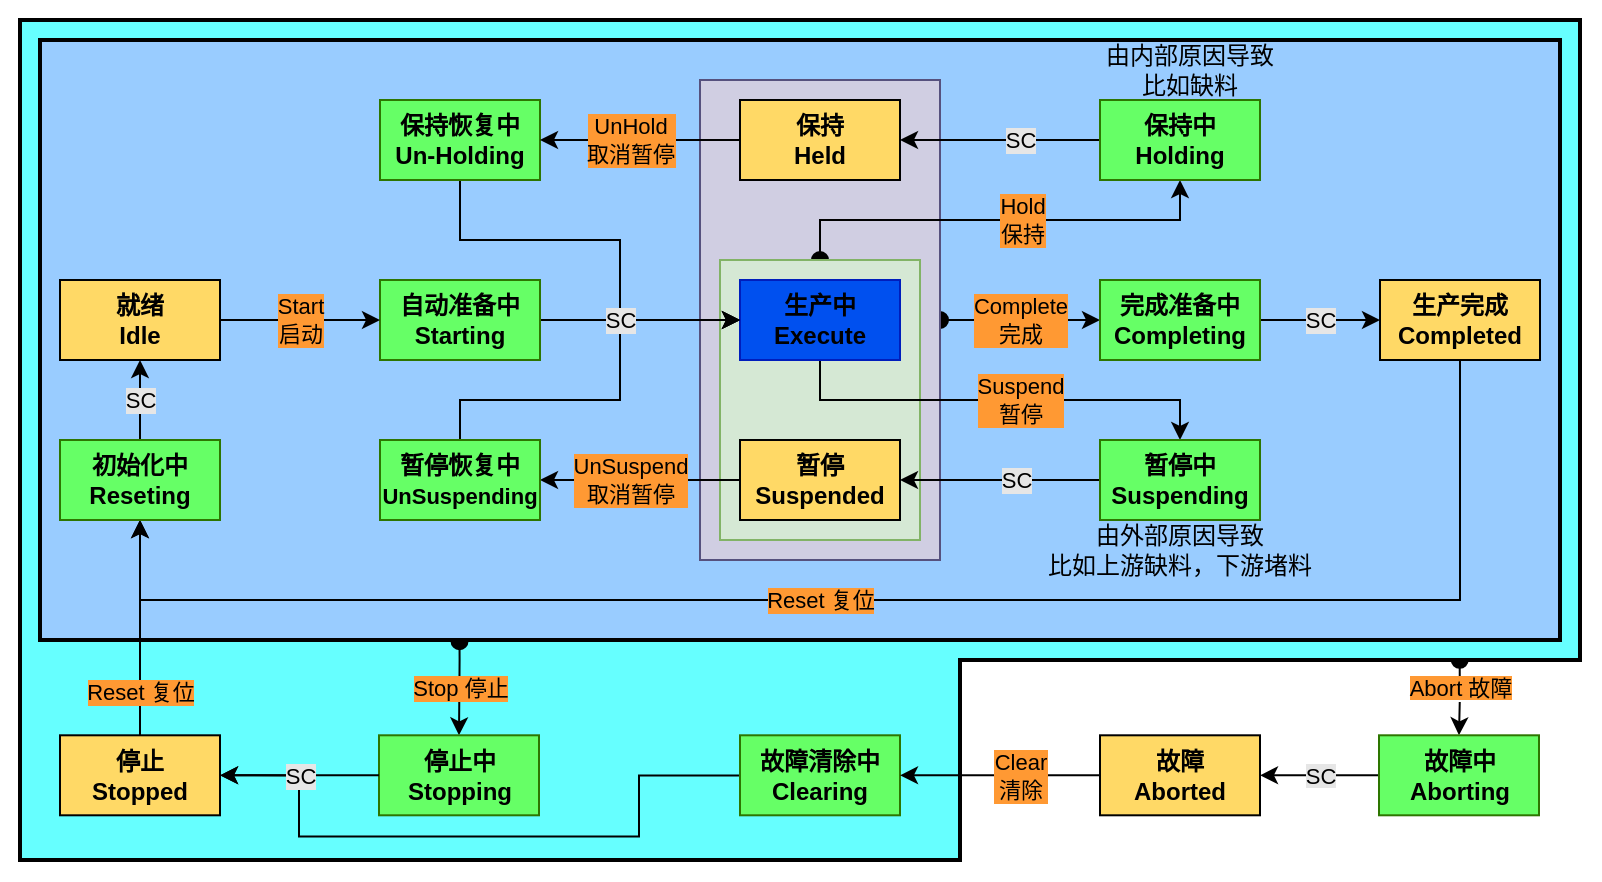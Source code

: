 <mxfile version="26.2.2">
  <diagram id="3EkDdmh-d5w6xEZ_ysIs" name="第 1 页">
    <mxGraphModel dx="1118" dy="679" grid="1" gridSize="10" guides="1" tooltips="1" connect="1" arrows="1" fold="1" page="1" pageScale="1" pageWidth="3300" pageHeight="2339" math="0" shadow="0">
      <root>
        <mxCell id="0" />
        <mxCell id="1" parent="0" />
        <mxCell id="hQcR-7MefG9fk85xLMi1-96" value="" style="rounded=0;whiteSpace=wrap;html=1;fontSize=12;strokeColor=none;" vertex="1" parent="1">
          <mxGeometry x="80" y="80" width="800" height="440" as="geometry" />
        </mxCell>
        <mxCell id="hQcR-7MefG9fk85xLMi1-77" value="" style="rounded=0;whiteSpace=wrap;html=1;strokeWidth=2;fontSize=12;fontColor=#000000;fillColor=#66FFFF;" vertex="1" parent="1">
          <mxGeometry x="90" y="90" width="780" height="420" as="geometry" />
        </mxCell>
        <mxCell id="hQcR-7MefG9fk85xLMi1-81" value="" style="rounded=0;whiteSpace=wrap;html=1;strokeWidth=2;fontSize=12;strokeColor=default;" vertex="1" parent="1">
          <mxGeometry x="560" y="410" width="310" height="100" as="geometry" />
        </mxCell>
        <mxCell id="hQcR-7MefG9fk85xLMi1-80" value="Stop 停止" style="edgeStyle=orthogonalEdgeStyle;rounded=0;orthogonalLoop=1;jettySize=auto;html=1;entryX=0.5;entryY=0;entryDx=0;entryDy=0;startArrow=oval;startFill=1;startSize=8;exitX=0.276;exitY=1.002;exitDx=0;exitDy=0;exitPerimeter=0;labelBackgroundColor=#FF9933;" edge="1" parent="1">
          <mxGeometry x="0.001" relative="1" as="geometry">
            <mxPoint x="309.76" y="400.58" as="sourcePoint" />
            <mxPoint x="309.5" y="447.65" as="targetPoint" />
            <Array as="points">
              <mxPoint x="309.5" y="410" />
              <mxPoint x="309.5" y="410" />
            </Array>
            <mxPoint as="offset" />
          </mxGeometry>
        </mxCell>
        <mxCell id="hQcR-7MefG9fk85xLMi1-73" value="" style="rounded=0;whiteSpace=wrap;html=1;fontSize=12;fillColor=#99CCFF;strokeColor=#000000;strokeWidth=2;" vertex="1" parent="1">
          <mxGeometry x="100" y="100" width="760" height="300" as="geometry" />
        </mxCell>
        <mxCell id="hQcR-7MefG9fk85xLMi1-28" value="" style="edgeStyle=orthogonalEdgeStyle;rounded=0;orthogonalLoop=1;jettySize=auto;html=1;startArrow=oval;startFill=1;startSize=8;" edge="1" parent="1" source="hQcR-7MefG9fk85xLMi1-26" target="hQcR-7MefG9fk85xLMi1-27">
          <mxGeometry relative="1" as="geometry" />
        </mxCell>
        <mxCell id="hQcR-7MefG9fk85xLMi1-29" value="Complete&lt;div&gt;完成&lt;/div&gt;" style="edgeLabel;html=1;align=center;verticalAlign=middle;resizable=0;points=[];labelBackgroundColor=#FF9933;" vertex="1" connectable="0" parent="hQcR-7MefG9fk85xLMi1-28">
          <mxGeometry x="-0.25" y="-1" relative="1" as="geometry">
            <mxPoint x="10" y="-1" as="offset" />
          </mxGeometry>
        </mxCell>
        <mxCell id="hQcR-7MefG9fk85xLMi1-26" value="" style="rounded=0;whiteSpace=wrap;html=1;fillColor=#d0cee2;strokeColor=#56517e;" vertex="1" parent="1">
          <mxGeometry x="430" y="120" width="120" height="240" as="geometry" />
        </mxCell>
        <mxCell id="hQcR-7MefG9fk85xLMi1-35" style="edgeStyle=orthogonalEdgeStyle;rounded=0;orthogonalLoop=1;jettySize=auto;html=1;startArrow=oval;startFill=1;startSize=8;" edge="1" parent="1" source="hQcR-7MefG9fk85xLMi1-25" target="hQcR-7MefG9fk85xLMi1-33">
          <mxGeometry relative="1" as="geometry">
            <Array as="points">
              <mxPoint x="490" y="190" />
              <mxPoint x="670" y="190" />
            </Array>
          </mxGeometry>
        </mxCell>
        <mxCell id="hQcR-7MefG9fk85xLMi1-36" value="Hold&lt;div&gt;保持&lt;/div&gt;" style="edgeLabel;html=1;align=center;verticalAlign=middle;resizable=0;points=[];labelBackgroundColor=#FF9933;" vertex="1" connectable="0" parent="hQcR-7MefG9fk85xLMi1-35">
          <mxGeometry x="0.23" y="-3" relative="1" as="geometry">
            <mxPoint x="-15" y="-3" as="offset" />
          </mxGeometry>
        </mxCell>
        <mxCell id="hQcR-7MefG9fk85xLMi1-25" value="" style="rounded=0;whiteSpace=wrap;html=1;fillColor=#d5e8d4;strokeColor=#82b366;" vertex="1" parent="1">
          <mxGeometry x="440" y="210" width="100" height="140" as="geometry" />
        </mxCell>
        <mxCell id="hQcR-7MefG9fk85xLMi1-38" style="edgeStyle=orthogonalEdgeStyle;rounded=0;orthogonalLoop=1;jettySize=auto;html=1;entryX=0.5;entryY=0;entryDx=0;entryDy=0;" edge="1" parent="1" source="hQcR-7MefG9fk85xLMi1-22" target="hQcR-7MefG9fk85xLMi1-37">
          <mxGeometry relative="1" as="geometry">
            <Array as="points">
              <mxPoint x="490" y="280" />
              <mxPoint x="670" y="280" />
            </Array>
          </mxGeometry>
        </mxCell>
        <mxCell id="hQcR-7MefG9fk85xLMi1-39" value="Suspend&lt;div&gt;暂停&lt;/div&gt;" style="edgeLabel;html=1;align=center;verticalAlign=middle;resizable=0;points=[];labelBackgroundColor=#FF9933;" vertex="1" connectable="0" parent="hQcR-7MefG9fk85xLMi1-38">
          <mxGeometry x="0.147" y="1" relative="1" as="geometry">
            <mxPoint x="-6" y="1" as="offset" />
          </mxGeometry>
        </mxCell>
        <mxCell id="hQcR-7MefG9fk85xLMi1-22" value="&lt;font color=&quot;#000000&quot;&gt;生产中&lt;br&gt;Execute&lt;/font&gt;" style="rounded=0;whiteSpace=wrap;html=1;fillColor=#0050ef;fontColor=#ffffff;strokeColor=#001DBC;fontStyle=1" vertex="1" parent="1">
          <mxGeometry x="450" y="220" width="80" height="40" as="geometry" />
        </mxCell>
        <mxCell id="hQcR-7MefG9fk85xLMi1-52" style="edgeStyle=orthogonalEdgeStyle;rounded=0;orthogonalLoop=1;jettySize=auto;html=1;entryX=1;entryY=0.5;entryDx=0;entryDy=0;" edge="1" parent="1" source="hQcR-7MefG9fk85xLMi1-23" target="hQcR-7MefG9fk85xLMi1-44">
          <mxGeometry relative="1" as="geometry" />
        </mxCell>
        <mxCell id="hQcR-7MefG9fk85xLMi1-55" value="UnSuspend&lt;div&gt;取消暂停&lt;/div&gt;" style="edgeLabel;html=1;align=center;verticalAlign=middle;resizable=0;points=[];labelBackgroundColor=#FF9933;" vertex="1" connectable="0" parent="hQcR-7MefG9fk85xLMi1-52">
          <mxGeometry x="-0.034" y="-2" relative="1" as="geometry">
            <mxPoint x="-7" y="2" as="offset" />
          </mxGeometry>
        </mxCell>
        <mxCell id="hQcR-7MefG9fk85xLMi1-23" value="&lt;b&gt;暂停&lt;br&gt;Suspended&lt;br&gt;&lt;/b&gt;" style="rounded=0;whiteSpace=wrap;html=1;fillColor=#FFD966;" vertex="1" parent="1">
          <mxGeometry x="450" y="300" width="80" height="40" as="geometry" />
        </mxCell>
        <mxCell id="hQcR-7MefG9fk85xLMi1-24" value="&lt;b&gt;保持&lt;br&gt;Held&lt;br&gt;&lt;/b&gt;" style="rounded=0;whiteSpace=wrap;html=1;fillColor=#FFD966;" vertex="1" parent="1">
          <mxGeometry x="450" y="130" width="80" height="40" as="geometry" />
        </mxCell>
        <mxCell id="hQcR-7MefG9fk85xLMi1-31" value="" style="edgeStyle=orthogonalEdgeStyle;rounded=0;orthogonalLoop=1;jettySize=auto;html=1;" edge="1" parent="1" source="hQcR-7MefG9fk85xLMi1-27" target="hQcR-7MefG9fk85xLMi1-30">
          <mxGeometry relative="1" as="geometry" />
        </mxCell>
        <mxCell id="hQcR-7MefG9fk85xLMi1-32" value="SC" style="edgeLabel;html=1;align=center;verticalAlign=middle;resizable=0;points=[];labelBackgroundColor=#E6E6E6;" vertex="1" connectable="0" parent="hQcR-7MefG9fk85xLMi1-31">
          <mxGeometry x="0.361" y="-2" relative="1" as="geometry">
            <mxPoint x="-11" y="-2" as="offset" />
          </mxGeometry>
        </mxCell>
        <mxCell id="hQcR-7MefG9fk85xLMi1-27" value="完成准备中&lt;br&gt;Completing" style="rounded=0;whiteSpace=wrap;html=1;fillColor=#66FF66;fontColor=#000000;strokeColor=#2D7600;fontStyle=1" vertex="1" parent="1">
          <mxGeometry x="630" y="220" width="80" height="40" as="geometry" />
        </mxCell>
        <mxCell id="hQcR-7MefG9fk85xLMi1-99" style="edgeStyle=orthogonalEdgeStyle;rounded=0;orthogonalLoop=1;jettySize=auto;html=1;entryX=0.5;entryY=1;entryDx=0;entryDy=0;" edge="1" parent="1" source="hQcR-7MefG9fk85xLMi1-30" target="hQcR-7MefG9fk85xLMi1-72">
          <mxGeometry relative="1" as="geometry">
            <Array as="points">
              <mxPoint x="810.5" y="380" />
              <mxPoint x="150.5" y="380" />
            </Array>
          </mxGeometry>
        </mxCell>
        <mxCell id="hQcR-7MefG9fk85xLMi1-100" value="Reset 复位" style="edgeLabel;html=1;align=center;verticalAlign=middle;resizable=0;points=[];labelBackgroundColor=#FF9933;" vertex="1" connectable="0" parent="hQcR-7MefG9fk85xLMi1-99">
          <mxGeometry x="0.129" y="3" relative="1" as="geometry">
            <mxPoint x="23" y="-3" as="offset" />
          </mxGeometry>
        </mxCell>
        <mxCell id="hQcR-7MefG9fk85xLMi1-30" value="&lt;b&gt;生产完成&lt;br&gt;Completed&lt;/b&gt;" style="rounded=0;whiteSpace=wrap;html=1;fillColor=#FFD966;" vertex="1" parent="1">
          <mxGeometry x="770" y="220" width="80" height="40" as="geometry" />
        </mxCell>
        <mxCell id="hQcR-7MefG9fk85xLMi1-40" style="edgeStyle=orthogonalEdgeStyle;rounded=0;orthogonalLoop=1;jettySize=auto;html=1;entryX=1;entryY=0.5;entryDx=0;entryDy=0;" edge="1" parent="1" source="hQcR-7MefG9fk85xLMi1-33" target="hQcR-7MefG9fk85xLMi1-24">
          <mxGeometry relative="1" as="geometry">
            <Array as="points">
              <mxPoint x="580" y="150" />
              <mxPoint x="580" y="150" />
            </Array>
          </mxGeometry>
        </mxCell>
        <mxCell id="hQcR-7MefG9fk85xLMi1-42" value="SC" style="edgeLabel;html=1;align=center;verticalAlign=middle;resizable=0;points=[];labelBackgroundColor=#E6E6E6;" vertex="1" connectable="0" parent="hQcR-7MefG9fk85xLMi1-40">
          <mxGeometry x="-0.033" relative="1" as="geometry">
            <mxPoint x="8" as="offset" />
          </mxGeometry>
        </mxCell>
        <mxCell id="hQcR-7MefG9fk85xLMi1-33" value="保持中&lt;br&gt;Holding" style="rounded=0;whiteSpace=wrap;html=1;fillColor=#66FF66;fontColor=#000000;strokeColor=#2D7600;fontStyle=1" vertex="1" parent="1">
          <mxGeometry x="630" y="130" width="80" height="40" as="geometry" />
        </mxCell>
        <mxCell id="hQcR-7MefG9fk85xLMi1-41" style="edgeStyle=orthogonalEdgeStyle;rounded=0;orthogonalLoop=1;jettySize=auto;html=1;entryX=1;entryY=0.5;entryDx=0;entryDy=0;" edge="1" parent="1" source="hQcR-7MefG9fk85xLMi1-37" target="hQcR-7MefG9fk85xLMi1-23">
          <mxGeometry relative="1" as="geometry" />
        </mxCell>
        <mxCell id="hQcR-7MefG9fk85xLMi1-43" value="SC" style="edgeLabel;html=1;align=center;verticalAlign=middle;resizable=0;points=[];labelBackgroundColor=#E6E6E6;" vertex="1" connectable="0" parent="hQcR-7MefG9fk85xLMi1-41">
          <mxGeometry x="-0.15" relative="1" as="geometry">
            <mxPoint as="offset" />
          </mxGeometry>
        </mxCell>
        <mxCell id="hQcR-7MefG9fk85xLMi1-37" value="暂停中&lt;br&gt;Suspending" style="rounded=0;whiteSpace=wrap;html=1;fillColor=#66FF66;fontColor=#000000;strokeColor=#2D7600;fontStyle=1" vertex="1" parent="1">
          <mxGeometry x="630" y="300" width="80" height="40" as="geometry" />
        </mxCell>
        <mxCell id="hQcR-7MefG9fk85xLMi1-51" style="edgeStyle=orthogonalEdgeStyle;rounded=0;orthogonalLoop=1;jettySize=auto;html=1;entryX=0;entryY=0.5;entryDx=0;entryDy=0;" edge="1" parent="1" source="hQcR-7MefG9fk85xLMi1-44" target="hQcR-7MefG9fk85xLMi1-22">
          <mxGeometry relative="1" as="geometry">
            <Array as="points">
              <mxPoint x="310" y="280" />
              <mxPoint x="390" y="280" />
              <mxPoint x="390" y="240" />
            </Array>
          </mxGeometry>
        </mxCell>
        <mxCell id="hQcR-7MefG9fk85xLMi1-44" value="暂停恢复中&lt;br&gt;&lt;font style=&quot;font-size: 11px;&quot;&gt;UnSuspending&lt;/font&gt;" style="rounded=0;whiteSpace=wrap;html=1;fillColor=#66FF66;fontColor=#000000;strokeColor=#2D7600;fontStyle=1" vertex="1" parent="1">
          <mxGeometry x="270" y="300" width="80" height="40" as="geometry" />
        </mxCell>
        <mxCell id="hQcR-7MefG9fk85xLMi1-48" style="edgeStyle=orthogonalEdgeStyle;rounded=0;orthogonalLoop=1;jettySize=auto;html=1;entryX=0;entryY=0.5;entryDx=0;entryDy=0;" edge="1" parent="1" source="hQcR-7MefG9fk85xLMi1-45" target="hQcR-7MefG9fk85xLMi1-22">
          <mxGeometry relative="1" as="geometry" />
        </mxCell>
        <mxCell id="hQcR-7MefG9fk85xLMi1-45" value="自动准备中&lt;br&gt;Starting" style="rounded=0;whiteSpace=wrap;html=1;fillColor=#66FF66;fontColor=#000000;strokeColor=#2D7600;fontStyle=1" vertex="1" parent="1">
          <mxGeometry x="270" y="220" width="80" height="40" as="geometry" />
        </mxCell>
        <mxCell id="hQcR-7MefG9fk85xLMi1-50" style="edgeStyle=orthogonalEdgeStyle;rounded=0;orthogonalLoop=1;jettySize=auto;html=1;" edge="1" parent="1" source="hQcR-7MefG9fk85xLMi1-46">
          <mxGeometry relative="1" as="geometry">
            <mxPoint x="450" y="240" as="targetPoint" />
            <Array as="points">
              <mxPoint x="310" y="200" />
              <mxPoint x="390" y="200" />
              <mxPoint x="390" y="240" />
            </Array>
          </mxGeometry>
        </mxCell>
        <mxCell id="hQcR-7MefG9fk85xLMi1-56" value="SC" style="edgeLabel;html=1;align=center;verticalAlign=middle;resizable=0;points=[];labelBackgroundColor=#E6E6E6;" vertex="1" connectable="0" parent="hQcR-7MefG9fk85xLMi1-50">
          <mxGeometry x="0.54" y="-2" relative="1" as="geometry">
            <mxPoint x="-12" y="-2" as="offset" />
          </mxGeometry>
        </mxCell>
        <mxCell id="hQcR-7MefG9fk85xLMi1-46" value="保持恢复中&lt;br&gt;Un-Holding" style="rounded=0;whiteSpace=wrap;html=1;fillColor=#66FF66;fontColor=#000000;strokeColor=#2D7600;fontStyle=1" vertex="1" parent="1">
          <mxGeometry x="270" y="130" width="80" height="40" as="geometry" />
        </mxCell>
        <mxCell id="hQcR-7MefG9fk85xLMi1-78" value="" style="edgeStyle=orthogonalEdgeStyle;rounded=0;orthogonalLoop=1;jettySize=auto;html=1;" edge="1" parent="1" source="hQcR-7MefG9fk85xLMi1-65" target="hQcR-7MefG9fk85xLMi1-72">
          <mxGeometry relative="1" as="geometry" />
        </mxCell>
        <mxCell id="hQcR-7MefG9fk85xLMi1-94" value="Reset 复位" style="edgeLabel;html=1;align=center;verticalAlign=middle;resizable=0;points=[];labelBackgroundColor=#FF9933;" vertex="1" connectable="0" parent="hQcR-7MefG9fk85xLMi1-78">
          <mxGeometry x="-0.331" y="-2" relative="1" as="geometry">
            <mxPoint x="-2" y="14" as="offset" />
          </mxGeometry>
        </mxCell>
        <mxCell id="hQcR-7MefG9fk85xLMi1-65" value="&lt;b&gt;停止&lt;br&gt;Stopped&lt;/b&gt;" style="rounded=0;whiteSpace=wrap;html=1;fillColor=#FFD966;" vertex="1" parent="1">
          <mxGeometry x="110" y="447.65" width="80" height="40" as="geometry" />
        </mxCell>
        <mxCell id="hQcR-7MefG9fk85xLMi1-66" value="停止中&lt;br&gt;Stopping" style="rounded=0;whiteSpace=wrap;html=1;fillColor=#66FF66;fontColor=#000000;strokeColor=#2D7600;fontStyle=1" vertex="1" parent="1">
          <mxGeometry x="269.5" y="447.65" width="80" height="40" as="geometry" />
        </mxCell>
        <mxCell id="hQcR-7MefG9fk85xLMi1-90" style="edgeStyle=orthogonalEdgeStyle;rounded=0;orthogonalLoop=1;jettySize=auto;html=1;entryX=1;entryY=0.5;entryDx=0;entryDy=0;" edge="1" parent="1" source="hQcR-7MefG9fk85xLMi1-67" target="hQcR-7MefG9fk85xLMi1-65">
          <mxGeometry relative="1" as="geometry">
            <Array as="points">
              <mxPoint x="399.5" y="467.27" />
              <mxPoint x="399.5" y="498.27" />
              <mxPoint x="229.5" y="498.27" />
              <mxPoint x="229.5" y="467.27" />
            </Array>
          </mxGeometry>
        </mxCell>
        <mxCell id="hQcR-7MefG9fk85xLMi1-67" value="故障清除中&lt;br&gt;Clearing" style="rounded=0;whiteSpace=wrap;html=1;fillColor=#66FF66;fontColor=#000000;strokeColor=#2D7600;fontStyle=1" vertex="1" parent="1">
          <mxGeometry x="450" y="447.65" width="80" height="40" as="geometry" />
        </mxCell>
        <mxCell id="hQcR-7MefG9fk85xLMi1-95" value="" style="rounded=0;whiteSpace=wrap;html=1;labelBorderColor=none;strokeColor=#FFFFFF;" vertex="1" parent="1">
          <mxGeometry x="561.5" y="411.5" width="312" height="101" as="geometry" />
        </mxCell>
        <mxCell id="hQcR-7MefG9fk85xLMi1-103" style="edgeStyle=orthogonalEdgeStyle;rounded=0;orthogonalLoop=1;jettySize=auto;html=1;entryX=0.5;entryY=0;entryDx=0;entryDy=0;startArrow=oval;startFill=1;exitX=0.796;exitY=-0.016;exitDx=0;exitDy=0;exitPerimeter=0;startSize=8;" edge="1" parent="1" source="hQcR-7MefG9fk85xLMi1-95" target="hQcR-7MefG9fk85xLMi1-69">
          <mxGeometry relative="1" as="geometry">
            <Array as="points">
              <mxPoint x="809.5" y="430" />
              <mxPoint x="809.5" y="430" />
            </Array>
          </mxGeometry>
        </mxCell>
        <mxCell id="hQcR-7MefG9fk85xLMi1-104" value="&lt;span style=&quot;background-color: rgb(255, 153, 51);&quot;&gt;Abort 故障&lt;/span&gt;" style="edgeLabel;html=1;align=center;verticalAlign=middle;resizable=0;points=[];" vertex="1" connectable="0" parent="hQcR-7MefG9fk85xLMi1-103">
          <mxGeometry x="-0.265" y="1" relative="1" as="geometry">
            <mxPoint x="-1" as="offset" />
          </mxGeometry>
        </mxCell>
        <mxCell id="hQcR-7MefG9fk85xLMi1-87" value="" style="edgeStyle=orthogonalEdgeStyle;rounded=0;orthogonalLoop=1;jettySize=auto;html=1;" edge="1" parent="1" source="hQcR-7MefG9fk85xLMi1-68" target="hQcR-7MefG9fk85xLMi1-67">
          <mxGeometry relative="1" as="geometry" />
        </mxCell>
        <mxCell id="hQcR-7MefG9fk85xLMi1-98" value="Clear&lt;div&gt;清除&lt;/div&gt;" style="edgeLabel;html=1;align=center;verticalAlign=middle;resizable=0;points=[];labelBackgroundColor=#FF9933;" vertex="1" connectable="0" parent="hQcR-7MefG9fk85xLMi1-87">
          <mxGeometry x="-0.23" relative="1" as="geometry">
            <mxPoint x="-2" as="offset" />
          </mxGeometry>
        </mxCell>
        <mxCell id="hQcR-7MefG9fk85xLMi1-68" value="&lt;b&gt;故障&lt;br&gt;Aborted&lt;/b&gt;" style="rounded=0;whiteSpace=wrap;html=1;fillColor=#FFD966;" vertex="1" parent="1">
          <mxGeometry x="630" y="447.65" width="80" height="40" as="geometry" />
        </mxCell>
        <mxCell id="hQcR-7MefG9fk85xLMi1-86" value="" style="edgeStyle=orthogonalEdgeStyle;rounded=0;orthogonalLoop=1;jettySize=auto;html=1;" edge="1" parent="1" source="hQcR-7MefG9fk85xLMi1-69" target="hQcR-7MefG9fk85xLMi1-68">
          <mxGeometry relative="1" as="geometry" />
        </mxCell>
        <mxCell id="hQcR-7MefG9fk85xLMi1-97" value="&lt;span style=&quot;background-color: rgb(230, 230, 230);&quot;&gt;SC&lt;/span&gt;" style="edgeLabel;html=1;align=center;verticalAlign=middle;resizable=0;points=[];" vertex="1" connectable="0" parent="hQcR-7MefG9fk85xLMi1-86">
          <mxGeometry x="-0.225" y="1" relative="1" as="geometry">
            <mxPoint x="-7" y="-1" as="offset" />
          </mxGeometry>
        </mxCell>
        <mxCell id="hQcR-7MefG9fk85xLMi1-69" value="故障中&lt;br&gt;Aborting" style="rounded=0;whiteSpace=wrap;html=1;fillColor=#66FF66;fontColor=#000000;strokeColor=#2D7600;fontStyle=1" vertex="1" parent="1">
          <mxGeometry x="769.5" y="447.65" width="80" height="40" as="geometry" />
        </mxCell>
        <mxCell id="hQcR-7MefG9fk85xLMi1-74" style="edgeStyle=orthogonalEdgeStyle;rounded=0;orthogonalLoop=1;jettySize=auto;html=1;" edge="1" parent="1" source="hQcR-7MefG9fk85xLMi1-71" target="hQcR-7MefG9fk85xLMi1-45">
          <mxGeometry relative="1" as="geometry" />
        </mxCell>
        <mxCell id="hQcR-7MefG9fk85xLMi1-75" value="Start&lt;div&gt;启动&lt;/div&gt;" style="edgeLabel;html=1;align=center;verticalAlign=middle;resizable=0;points=[];labelBackgroundColor=#FF9933;" vertex="1" connectable="0" parent="hQcR-7MefG9fk85xLMi1-74">
          <mxGeometry x="0.15" relative="1" as="geometry">
            <mxPoint x="-6" as="offset" />
          </mxGeometry>
        </mxCell>
        <mxCell id="hQcR-7MefG9fk85xLMi1-71" value="&lt;b&gt;就绪&lt;br&gt;Idle&lt;/b&gt;" style="rounded=0;whiteSpace=wrap;html=1;fillColor=#FFD966;" vertex="1" parent="1">
          <mxGeometry x="110" y="220" width="80" height="40" as="geometry" />
        </mxCell>
        <mxCell id="hQcR-7MefG9fk85xLMi1-76" value="SC" style="edgeStyle=orthogonalEdgeStyle;rounded=0;orthogonalLoop=1;jettySize=auto;html=1;verticalAlign=middle;align=center;labelBackgroundColor=#E6E6E6;" edge="1" parent="1" source="hQcR-7MefG9fk85xLMi1-72" target="hQcR-7MefG9fk85xLMi1-71">
          <mxGeometry relative="1" as="geometry">
            <mxPoint as="offset" />
          </mxGeometry>
        </mxCell>
        <mxCell id="hQcR-7MefG9fk85xLMi1-72" value="初始化中&lt;br&gt;Reseting" style="rounded=0;whiteSpace=wrap;html=1;fillColor=#66FF66;fontColor=#000000;strokeColor=#2D7600;fontStyle=1" vertex="1" parent="1">
          <mxGeometry x="110" y="300" width="80" height="40" as="geometry" />
        </mxCell>
        <mxCell id="hQcR-7MefG9fk85xLMi1-92" style="edgeStyle=orthogonalEdgeStyle;rounded=0;orthogonalLoop=1;jettySize=auto;html=1;entryX=1;entryY=0.5;entryDx=0;entryDy=0;" edge="1" parent="1" source="hQcR-7MefG9fk85xLMi1-66" target="hQcR-7MefG9fk85xLMi1-65">
          <mxGeometry relative="1" as="geometry" />
        </mxCell>
        <mxCell id="hQcR-7MefG9fk85xLMi1-93" value="SC" style="edgeLabel;html=1;align=center;verticalAlign=middle;resizable=0;points=[];labelBackgroundColor=#E6E6E6;" vertex="1" connectable="0" parent="hQcR-7MefG9fk85xLMi1-92">
          <mxGeometry x="-0.278" relative="1" as="geometry">
            <mxPoint x="-11" as="offset" />
          </mxGeometry>
        </mxCell>
        <mxCell id="hQcR-7MefG9fk85xLMi1-105" value="" style="rounded=0;whiteSpace=wrap;html=1;strokeColor=none;fillColor=#66FFFF;" vertex="1" parent="1">
          <mxGeometry x="804.5" y="404" width="10" height="5" as="geometry" />
        </mxCell>
        <mxCell id="hQcR-7MefG9fk85xLMi1-53" style="edgeStyle=orthogonalEdgeStyle;rounded=0;orthogonalLoop=1;jettySize=auto;html=1;entryX=1;entryY=0.5;entryDx=0;entryDy=0;" edge="1" parent="1" source="hQcR-7MefG9fk85xLMi1-24" target="hQcR-7MefG9fk85xLMi1-46">
          <mxGeometry relative="1" as="geometry">
            <Array as="points">
              <mxPoint x="440" y="150" />
              <mxPoint x="440" y="150" />
            </Array>
          </mxGeometry>
        </mxCell>
        <mxCell id="hQcR-7MefG9fk85xLMi1-54" value="UnHold&lt;div&gt;取消暂停&lt;/div&gt;" style="edgeLabel;html=1;align=center;verticalAlign=middle;resizable=0;points=[];labelBackgroundColor=#FF9933;" vertex="1" connectable="0" parent="hQcR-7MefG9fk85xLMi1-53">
          <mxGeometry x="0.007" relative="1" as="geometry">
            <mxPoint x="-5" as="offset" />
          </mxGeometry>
        </mxCell>
        <mxCell id="hQcR-7MefG9fk85xLMi1-183" value="由外部原因导致&lt;div&gt;比如上游缺料，下游堵料&lt;/div&gt;" style="text;html=1;align=center;verticalAlign=middle;whiteSpace=wrap;rounded=0;" vertex="1" parent="1">
          <mxGeometry x="600" y="340" width="140" height="30" as="geometry" />
        </mxCell>
        <mxCell id="hQcR-7MefG9fk85xLMi1-184" value="由内部原因导致&lt;div&gt;比如缺料&lt;/div&gt;" style="text;html=1;align=center;verticalAlign=middle;whiteSpace=wrap;rounded=0;" vertex="1" parent="1">
          <mxGeometry x="630" y="100" width="90" height="30" as="geometry" />
        </mxCell>
      </root>
    </mxGraphModel>
  </diagram>
</mxfile>
